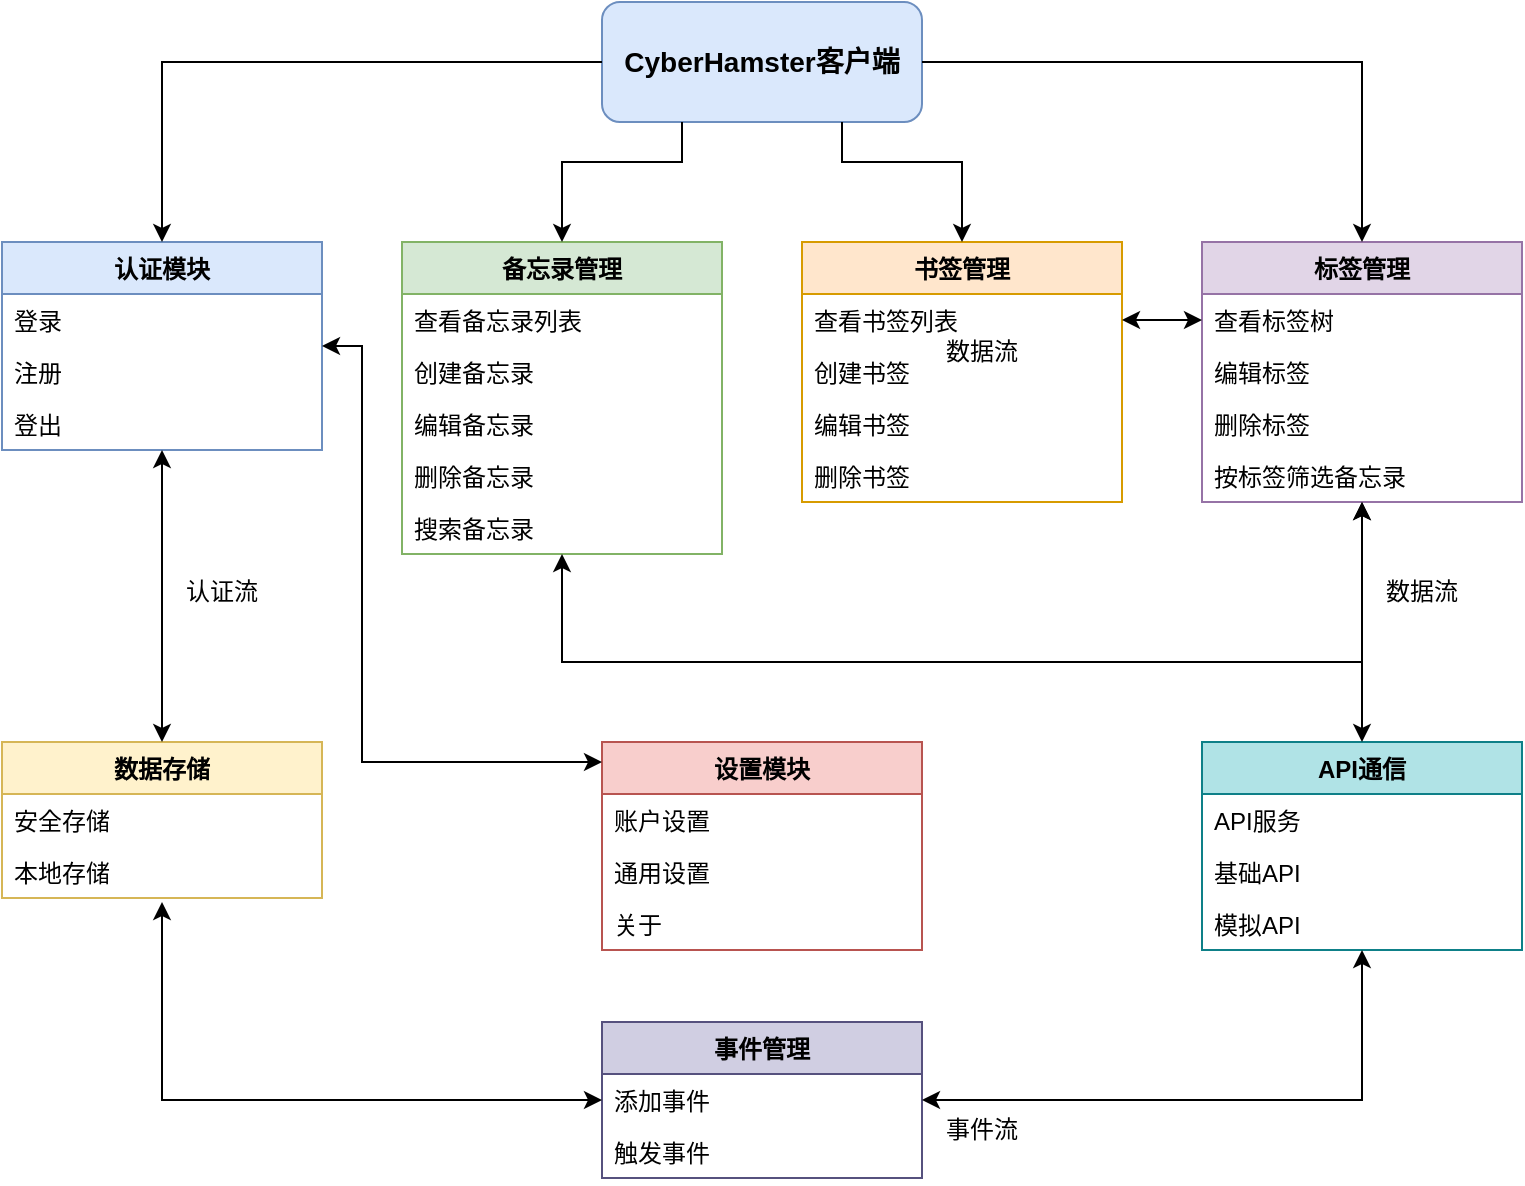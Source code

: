 <mxfile version="24.7.17">
  <diagram id="client-features" name="客户端功能图">
    <mxGraphModel dx="1500" dy="911" grid="1" gridSize="10" guides="1" tooltips="1" connect="1" arrows="1" fold="1" page="1" pageScale="1" pageWidth="827" pageHeight="1169" math="0" shadow="0">
      <root>
        <mxCell id="0" />
        <mxCell id="1" parent="0" />
        <mxCell id="core-module" value="CyberHamster客户端" style="rounded=1;whiteSpace=wrap;html=1;fillColor=#dae8fc;strokeColor=#6c8ebf;fontSize=14;fontStyle=1" parent="1" vertex="1">
          <mxGeometry x="340" y="40" width="160" height="60" as="geometry" />
        </mxCell>
        <mxCell id="auth-module" value="认证模块" style="swimlane;fontStyle=1;align=center;verticalAlign=top;childLayout=stackLayout;horizontal=1;startSize=26;horizontalStack=0;resizeParent=1;resizeParentMax=0;resizeLast=0;collapsible=1;marginBottom=0;fillColor=#dae8fc;strokeColor=#6c8ebf;" parent="1" vertex="1">
          <mxGeometry x="40" y="160" width="160" height="104" as="geometry" />
        </mxCell>
        <mxCell id="login-function" value="登录" style="text;strokeColor=none;fillColor=none;align=left;verticalAlign=top;spacingLeft=4;spacingRight=4;overflow=hidden;points=[[0,0.5],[1,0.5]];portConstraint=eastwest;rotatable=0;" parent="auth-module" vertex="1">
          <mxGeometry y="26" width="160" height="26" as="geometry" />
        </mxCell>
        <mxCell id="register-function" value="注册" style="text;strokeColor=none;fillColor=none;align=left;verticalAlign=top;spacingLeft=4;spacingRight=4;overflow=hidden;points=[[0,0.5],[1,0.5]];portConstraint=eastwest;rotatable=0;" parent="auth-module" vertex="1">
          <mxGeometry y="52" width="160" height="26" as="geometry" />
        </mxCell>
        <mxCell id="logout-function" value="登出" style="text;strokeColor=none;fillColor=none;align=left;verticalAlign=top;spacingLeft=4;spacingRight=4;overflow=hidden;points=[[0,0.5],[1,0.5]];portConstraint=eastwest;rotatable=0;" parent="auth-module" vertex="1">
          <mxGeometry y="78" width="160" height="26" as="geometry" />
        </mxCell>
        <mxCell id="memo-module" value="备忘录管理" style="swimlane;fontStyle=1;align=center;verticalAlign=top;childLayout=stackLayout;horizontal=1;startSize=26;horizontalStack=0;resizeParent=1;resizeParentMax=0;resizeLast=0;collapsible=1;marginBottom=0;fillColor=#d5e8d4;strokeColor=#82b366;" parent="1" vertex="1">
          <mxGeometry x="240" y="160" width="160" height="156" as="geometry" />
        </mxCell>
        <mxCell id="view-memos" value="查看备忘录列表" style="text;strokeColor=none;fillColor=none;align=left;verticalAlign=top;spacingLeft=4;spacingRight=4;overflow=hidden;points=[[0,0.5],[1,0.5]];portConstraint=eastwest;rotatable=0;" parent="memo-module" vertex="1">
          <mxGeometry y="26" width="160" height="26" as="geometry" />
        </mxCell>
        <mxCell id="create-memo" value="创建备忘录" style="text;strokeColor=none;fillColor=none;align=left;verticalAlign=top;spacingLeft=4;spacingRight=4;overflow=hidden;points=[[0,0.5],[1,0.5]];portConstraint=eastwest;rotatable=0;" parent="memo-module" vertex="1">
          <mxGeometry y="52" width="160" height="26" as="geometry" />
        </mxCell>
        <mxCell id="edit-memo" value="编辑备忘录" style="text;strokeColor=none;fillColor=none;align=left;verticalAlign=top;spacingLeft=4;spacingRight=4;overflow=hidden;points=[[0,0.5],[1,0.5]];portConstraint=eastwest;rotatable=0;" parent="memo-module" vertex="1">
          <mxGeometry y="78" width="160" height="26" as="geometry" />
        </mxCell>
        <mxCell id="delete-memo" value="删除备忘录" style="text;strokeColor=none;fillColor=none;align=left;verticalAlign=top;spacingLeft=4;spacingRight=4;overflow=hidden;points=[[0,0.5],[1,0.5]];portConstraint=eastwest;rotatable=0;" parent="memo-module" vertex="1">
          <mxGeometry y="104" width="160" height="26" as="geometry" />
        </mxCell>
        <mxCell id="search-memo" value="搜索备忘录" style="text;strokeColor=none;fillColor=none;align=left;verticalAlign=top;spacingLeft=4;spacingRight=4;overflow=hidden;points=[[0,0.5],[1,0.5]];portConstraint=eastwest;rotatable=0;" parent="memo-module" vertex="1">
          <mxGeometry y="130" width="160" height="26" as="geometry" />
        </mxCell>
        <mxCell id="bookmark-module" value="书签管理" style="swimlane;fontStyle=1;align=center;verticalAlign=top;childLayout=stackLayout;horizontal=1;startSize=26;horizontalStack=0;resizeParent=1;resizeParentMax=0;resizeLast=0;collapsible=1;marginBottom=0;fillColor=#ffe6cc;strokeColor=#d79b00;" parent="1" vertex="1">
          <mxGeometry x="440" y="160" width="160" height="130" as="geometry" />
        </mxCell>
        <mxCell id="view-bookmarks" value="查看书签列表" style="text;strokeColor=none;fillColor=none;align=left;verticalAlign=top;spacingLeft=4;spacingRight=4;overflow=hidden;points=[[0,0.5],[1,0.5]];portConstraint=eastwest;rotatable=0;" parent="bookmark-module" vertex="1">
          <mxGeometry y="26" width="160" height="26" as="geometry" />
        </mxCell>
        <mxCell id="create-bookmark" value="创建书签" style="text;strokeColor=none;fillColor=none;align=left;verticalAlign=top;spacingLeft=4;spacingRight=4;overflow=hidden;points=[[0,0.5],[1,0.5]];portConstraint=eastwest;rotatable=0;" parent="bookmark-module" vertex="1">
          <mxGeometry y="52" width="160" height="26" as="geometry" />
        </mxCell>
        <mxCell id="edit-bookmark" value="编辑书签" style="text;strokeColor=none;fillColor=none;align=left;verticalAlign=top;spacingLeft=4;spacingRight=4;overflow=hidden;points=[[0,0.5],[1,0.5]];portConstraint=eastwest;rotatable=0;" parent="bookmark-module" vertex="1">
          <mxGeometry y="78" width="160" height="26" as="geometry" />
        </mxCell>
        <mxCell id="delete-bookmark" value="删除书签" style="text;strokeColor=none;fillColor=none;align=left;verticalAlign=top;spacingLeft=4;spacingRight=4;overflow=hidden;points=[[0,0.5],[1,0.5]];portConstraint=eastwest;rotatable=0;" parent="bookmark-module" vertex="1">
          <mxGeometry y="104" width="160" height="26" as="geometry" />
        </mxCell>
        <mxCell id="tag-module" value="标签管理" style="swimlane;fontStyle=1;align=center;verticalAlign=top;childLayout=stackLayout;horizontal=1;startSize=26;horizontalStack=0;resizeParent=1;resizeParentMax=0;resizeLast=0;collapsible=1;marginBottom=0;fillColor=#e1d5e7;strokeColor=#9673a6;" parent="1" vertex="1">
          <mxGeometry x="640" y="160" width="160" height="130" as="geometry" />
        </mxCell>
        <mxCell id="view-tags" value="查看标签树" style="text;strokeColor=none;fillColor=none;align=left;verticalAlign=top;spacingLeft=4;spacingRight=4;overflow=hidden;points=[[0,0.5],[1,0.5]];portConstraint=eastwest;rotatable=0;" parent="tag-module" vertex="1">
          <mxGeometry y="26" width="160" height="26" as="geometry" />
        </mxCell>
        <mxCell id="edit-tag" value="编辑标签" style="text;strokeColor=none;fillColor=none;align=left;verticalAlign=top;spacingLeft=4;spacingRight=4;overflow=hidden;points=[[0,0.5],[1,0.5]];portConstraint=eastwest;rotatable=0;" parent="tag-module" vertex="1">
          <mxGeometry y="52" width="160" height="26" as="geometry" />
        </mxCell>
        <mxCell id="delete-tag" value="删除标签" style="text;strokeColor=none;fillColor=none;align=left;verticalAlign=top;spacingLeft=4;spacingRight=4;overflow=hidden;points=[[0,0.5],[1,0.5]];portConstraint=eastwest;rotatable=0;" parent="tag-module" vertex="1">
          <mxGeometry y="78" width="160" height="26" as="geometry" />
        </mxCell>
        <mxCell id="filter-by-tag" value="按标签筛选备忘录" style="text;strokeColor=none;fillColor=none;align=left;verticalAlign=top;spacingLeft=4;spacingRight=4;overflow=hidden;points=[[0,0.5],[1,0.5]];portConstraint=eastwest;rotatable=0;" parent="tag-module" vertex="1">
          <mxGeometry y="104" width="160" height="26" as="geometry" />
        </mxCell>
        <mxCell id="settings-module" value="设置模块" style="swimlane;fontStyle=1;align=center;verticalAlign=top;childLayout=stackLayout;horizontal=1;startSize=26;horizontalStack=0;resizeParent=1;resizeParentMax=0;resizeLast=0;collapsible=1;marginBottom=0;fillColor=#f8cecc;strokeColor=#b85450;" parent="1" vertex="1">
          <mxGeometry x="340" y="410" width="160" height="104" as="geometry" />
        </mxCell>
        <mxCell id="account-settings" value="账户设置" style="text;strokeColor=none;fillColor=none;align=left;verticalAlign=top;spacingLeft=4;spacingRight=4;overflow=hidden;points=[[0,0.5],[1,0.5]];portConstraint=eastwest;rotatable=0;" parent="settings-module" vertex="1">
          <mxGeometry y="26" width="160" height="26" as="geometry" />
        </mxCell>
        <mxCell id="general-settings" value="通用设置" style="text;strokeColor=none;fillColor=none;align=left;verticalAlign=top;spacingLeft=4;spacingRight=4;overflow=hidden;points=[[0,0.5],[1,0.5]];portConstraint=eastwest;rotatable=0;" parent="settings-module" vertex="1">
          <mxGeometry y="52" width="160" height="26" as="geometry" />
        </mxCell>
        <mxCell id="about-settings" value="关于" style="text;strokeColor=none;fillColor=none;align=left;verticalAlign=top;spacingLeft=4;spacingRight=4;overflow=hidden;points=[[0,0.5],[1,0.5]];portConstraint=eastwest;rotatable=0;" parent="settings-module" vertex="1">
          <mxGeometry y="78" width="160" height="26" as="geometry" />
        </mxCell>
        <mxCell id="storage-module" value="数据存储" style="swimlane;fontStyle=1;align=center;verticalAlign=top;childLayout=stackLayout;horizontal=1;startSize=26;horizontalStack=0;resizeParent=1;resizeParentMax=0;resizeLast=0;collapsible=1;marginBottom=0;fillColor=#fff2cc;strokeColor=#d6b656;" parent="1" vertex="1">
          <mxGeometry x="40" y="410" width="160" height="78" as="geometry" />
        </mxCell>
        <mxCell id="secure-storage" value="安全存储" style="text;strokeColor=none;fillColor=none;align=left;verticalAlign=top;spacingLeft=4;spacingRight=4;overflow=hidden;points=[[0,0.5],[1,0.5]];portConstraint=eastwest;rotatable=0;" parent="storage-module" vertex="1">
          <mxGeometry y="26" width="160" height="26" as="geometry" />
        </mxCell>
        <mxCell id="local-storage" value="本地存储" style="text;strokeColor=none;fillColor=none;align=left;verticalAlign=top;spacingLeft=4;spacingRight=4;overflow=hidden;points=[[0,0.5],[1,0.5]];portConstraint=eastwest;rotatable=0;" parent="storage-module" vertex="1">
          <mxGeometry y="52" width="160" height="26" as="geometry" />
        </mxCell>
        <mxCell id="api-module" value="API通信" style="swimlane;fontStyle=1;align=center;verticalAlign=top;childLayout=stackLayout;horizontal=1;startSize=26;horizontalStack=0;resizeParent=1;resizeParentMax=0;resizeLast=0;collapsible=1;marginBottom=0;fillColor=#b0e3e6;strokeColor=#0e8088;" parent="1" vertex="1">
          <mxGeometry x="640" y="410" width="160" height="104" as="geometry" />
        </mxCell>
        <mxCell id="api-service" value="API服务" style="text;strokeColor=none;fillColor=none;align=left;verticalAlign=top;spacingLeft=4;spacingRight=4;overflow=hidden;points=[[0,0.5],[1,0.5]];portConstraint=eastwest;rotatable=0;" parent="api-module" vertex="1">
          <mxGeometry y="26" width="160" height="26" as="geometry" />
        </mxCell>
        <mxCell id="base-api" value="基础API" style="text;strokeColor=none;fillColor=none;align=left;verticalAlign=top;spacingLeft=4;spacingRight=4;overflow=hidden;points=[[0,0.5],[1,0.5]];portConstraint=eastwest;rotatable=0;" parent="api-module" vertex="1">
          <mxGeometry y="52" width="160" height="26" as="geometry" />
        </mxCell>
        <mxCell id="mock-api" value="模拟API" style="text;strokeColor=none;fillColor=none;align=left;verticalAlign=top;spacingLeft=4;spacingRight=4;overflow=hidden;points=[[0,0.5],[1,0.5]];portConstraint=eastwest;rotatable=0;" parent="api-module" vertex="1">
          <mxGeometry y="78" width="160" height="26" as="geometry" />
        </mxCell>
        <mxCell id="event-module" value="事件管理" style="swimlane;fontStyle=1;align=center;verticalAlign=top;childLayout=stackLayout;horizontal=1;startSize=26;horizontalStack=0;resizeParent=1;resizeParentMax=0;resizeLast=0;collapsible=1;marginBottom=0;fillColor=#d0cee2;strokeColor=#56517e;" parent="1" vertex="1">
          <mxGeometry x="340" y="550" width="160" height="78" as="geometry" />
        </mxCell>
        <mxCell id="add-event" value="添加事件" style="text;strokeColor=none;fillColor=none;align=left;verticalAlign=top;spacingLeft=4;spacingRight=4;overflow=hidden;points=[[0,0.5],[1,0.5]];portConstraint=eastwest;rotatable=0;" parent="event-module" vertex="1">
          <mxGeometry y="26" width="160" height="26" as="geometry" />
        </mxCell>
        <mxCell id="dispatch-event" value="触发事件" style="text;strokeColor=none;fillColor=none;align=left;verticalAlign=top;spacingLeft=4;spacingRight=4;overflow=hidden;points=[[0,0.5],[1,0.5]];portConstraint=eastwest;rotatable=0;" parent="event-module" vertex="1">
          <mxGeometry y="52" width="160" height="26" as="geometry" />
        </mxCell>
        <mxCell id="core-to-auth" value="" style="endArrow=classic;html=1;rounded=0;exitX=0;exitY=0.5;exitDx=0;exitDy=0;entryX=0.5;entryY=0;entryDx=0;entryDy=0;" parent="1" source="core-module" target="auth-module" edge="1">
          <mxGeometry width="50" height="50" relative="1" as="geometry">
            <mxPoint x="390" y="410" as="sourcePoint" />
            <mxPoint x="440" y="360" as="targetPoint" />
            <Array as="points">
              <mxPoint x="120" y="70" />
            </Array>
          </mxGeometry>
        </mxCell>
        <mxCell id="core-to-memo" value="" style="endArrow=classic;html=1;rounded=0;exitX=0.25;exitY=1;exitDx=0;exitDy=0;entryX=0.5;entryY=0;entryDx=0;entryDy=0;" parent="1" source="core-module" target="memo-module" edge="1">
          <mxGeometry width="50" height="50" relative="1" as="geometry">
            <mxPoint x="390" y="410" as="sourcePoint" />
            <mxPoint x="440" y="360" as="targetPoint" />
            <Array as="points">
              <mxPoint x="380" y="120" />
              <mxPoint x="320" y="120" />
            </Array>
          </mxGeometry>
        </mxCell>
        <mxCell id="core-to-bookmark" value="" style="endArrow=classic;html=1;rounded=0;exitX=0.75;exitY=1;exitDx=0;exitDy=0;entryX=0.5;entryY=0;entryDx=0;entryDy=0;" parent="1" source="core-module" target="bookmark-module" edge="1">
          <mxGeometry width="50" height="50" relative="1" as="geometry">
            <mxPoint x="390" y="410" as="sourcePoint" />
            <mxPoint x="440" y="360" as="targetPoint" />
            <Array as="points">
              <mxPoint x="460" y="120" />
              <mxPoint x="520" y="120" />
            </Array>
          </mxGeometry>
        </mxCell>
        <mxCell id="core-to-tag" value="" style="endArrow=classic;html=1;rounded=0;exitX=1;exitY=0.5;exitDx=0;exitDy=0;entryX=0.5;entryY=0;entryDx=0;entryDy=0;" parent="1" source="core-module" target="tag-module" edge="1">
          <mxGeometry width="50" height="50" relative="1" as="geometry">
            <mxPoint x="390" y="410" as="sourcePoint" />
            <mxPoint x="440" y="360" as="targetPoint" />
            <Array as="points">
              <mxPoint x="720" y="70" />
            </Array>
          </mxGeometry>
        </mxCell>
        <mxCell id="memo-to-tag" value="" style="endArrow=classic;startArrow=classic;html=1;rounded=0;edgeStyle=orthogonalEdgeStyle;" parent="1" source="memo-module" target="tag-module" edge="1">
          <mxGeometry width="50" height="50" relative="1" as="geometry">
            <mxPoint x="370" y="320" as="sourcePoint" />
            <mxPoint x="610" y="312.2" as="targetPoint" />
            <Array as="points">
              <mxPoint x="320" y="370" />
              <mxPoint x="720" y="370" />
            </Array>
          </mxGeometry>
        </mxCell>
        <mxCell id="bookmark-to-tag" value="" style="endArrow=classic;startArrow=classic;html=1;rounded=0;exitX=1;exitY=0.5;exitDx=0;exitDy=0;entryX=0;entryY=0.5;entryDx=0;entryDy=0;" parent="1" source="view-bookmarks" target="view-tags" edge="1">
          <mxGeometry width="50" height="50" relative="1" as="geometry">
            <mxPoint x="390" y="410" as="sourcePoint" />
            <mxPoint x="440" y="360" as="targetPoint" />
          </mxGeometry>
        </mxCell>
        <mxCell id="auth-to-settings" value="" style="endArrow=classic;startArrow=classic;html=1;rounded=0;edgeStyle=orthogonalEdgeStyle;" parent="1" source="auth-module" target="settings-module" edge="1">
          <mxGeometry width="50" height="50" relative="1" as="geometry">
            <mxPoint x="190" y="267.5" as="sourcePoint" />
            <mxPoint x="410" y="402.5" as="targetPoint" />
            <Array as="points">
              <mxPoint x="220" y="212" />
              <mxPoint x="220" y="420" />
            </Array>
          </mxGeometry>
        </mxCell>
        <mxCell id="api-to-modules" value="" style="endArrow=classic;startArrow=classic;html=1;rounded=0;exitX=0.5;exitY=0;exitDx=0;exitDy=0;" parent="1" source="api-module" edge="1">
          <mxGeometry width="50" height="50" relative="1" as="geometry">
            <mxPoint x="390" y="410" as="sourcePoint" />
            <mxPoint x="720" y="290" as="targetPoint" />
          </mxGeometry>
        </mxCell>
        <mxCell id="storage-to-auth" value="" style="endArrow=classic;startArrow=classic;html=1;rounded=0;exitX=0.5;exitY=0;exitDx=0;exitDy=0;entryX=0.5;entryY=1;entryDx=0;entryDy=0;" parent="1" source="storage-module" target="auth-module" edge="1">
          <mxGeometry width="50" height="50" relative="1" as="geometry">
            <mxPoint x="390" y="410" as="sourcePoint" />
            <mxPoint x="440" y="360" as="targetPoint" />
          </mxGeometry>
        </mxCell>
        <mxCell id="event-to-modules" value="" style="endArrow=classic;startArrow=classic;html=1;rounded=0;exitX=0;exitY=0.5;exitDx=0;exitDy=0;" parent="1" source="add-event" edge="1">
          <mxGeometry width="50" height="50" relative="1" as="geometry">
            <mxPoint x="390" y="460" as="sourcePoint" />
            <mxPoint x="120" y="490" as="targetPoint" />
            <Array as="points">
              <mxPoint x="120" y="589" />
            </Array>
          </mxGeometry>
        </mxCell>
        <mxCell id="event-to-api" value="" style="endArrow=classic;startArrow=classic;html=1;rounded=0;exitX=1;exitY=0.5;exitDx=0;exitDy=0;entryX=0.5;entryY=1;entryDx=0;entryDy=0;" parent="1" source="add-event" target="api-module" edge="1">
          <mxGeometry width="50" height="50" relative="1" as="geometry">
            <mxPoint x="390" y="460" as="sourcePoint" />
            <mxPoint x="440" y="410" as="targetPoint" />
            <Array as="points">
              <mxPoint x="720" y="589" />
            </Array>
          </mxGeometry>
        </mxCell>
        <mxCell id="data-flow-1" value="数据流" style="text;html=1;strokeColor=none;fillColor=none;align=center;verticalAlign=middle;whiteSpace=wrap;rounded=0;" parent="1" vertex="1">
          <mxGeometry x="500" y="200" width="60" height="30" as="geometry" />
        </mxCell>
        <mxCell id="data-flow-2" value="数据流" style="text;html=1;strokeColor=none;fillColor=none;align=center;verticalAlign=middle;whiteSpace=wrap;rounded=0;" parent="1" vertex="1">
          <mxGeometry x="720" y="320" width="60" height="30" as="geometry" />
        </mxCell>
        <mxCell id="data-flow-3" value="事件流" style="text;html=1;strokeColor=none;fillColor=none;align=center;verticalAlign=middle;whiteSpace=wrap;rounded=0;" parent="1" vertex="1">
          <mxGeometry x="500" y="589" width="60" height="30" as="geometry" />
        </mxCell>
        <mxCell id="auth-flow" value="认证流" style="text;html=1;strokeColor=none;fillColor=none;align=center;verticalAlign=middle;whiteSpace=wrap;rounded=0;" parent="1" vertex="1">
          <mxGeometry x="120" y="320" width="60" height="30" as="geometry" />
        </mxCell>
      </root>
    </mxGraphModel>
  </diagram>
</mxfile>
